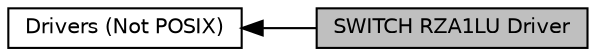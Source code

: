 digraph "SWITCH RZA1LU Driver"
{
  edge [fontname="Helvetica",fontsize="10",labelfontname="Helvetica",labelfontsize="10"];
  node [fontname="Helvetica",fontsize="10",shape=box];
  rankdir=LR;
  Node2 [label="Drivers (Not POSIX)",height=0.2,width=0.4,color="black", fillcolor="white", style="filled",URL="$d7/def/group__R__SW__PKG__93__NONOS__DRIVERS.html",tooltip="Drivers."];
  Node1 [label="SWITCH RZA1LU Driver",height=0.2,width=0.4,color="black", fillcolor="grey75", style="filled", fontcolor="black",tooltip="This is a simple Switch Driver developed for the RZA1LU Stream-IT board."];
  Node2->Node1 [shape=plaintext, dir="back", style="solid"];
}
